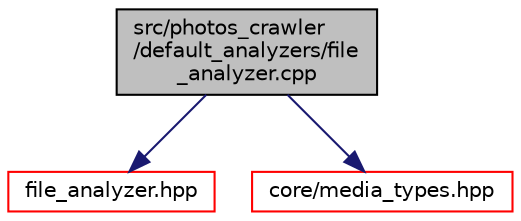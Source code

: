digraph "src/photos_crawler/default_analyzers/file_analyzer.cpp"
{
 // LATEX_PDF_SIZE
  edge [fontname="Helvetica",fontsize="10",labelfontname="Helvetica",labelfontsize="10"];
  node [fontname="Helvetica",fontsize="10",shape=record];
  Node1 [label="src/photos_crawler\l/default_analyzers/file\l_analyzer.cpp",height=0.2,width=0.4,color="black", fillcolor="grey75", style="filled", fontcolor="black",tooltip=" "];
  Node1 -> Node2 [color="midnightblue",fontsize="10",style="solid",fontname="Helvetica"];
  Node2 [label="file_analyzer.hpp",height=0.2,width=0.4,color="red", fillcolor="white", style="filled",URL="$file__analyzer_8hpp.html",tooltip=" "];
  Node1 -> Node5 [color="midnightblue",fontsize="10",style="solid",fontname="Helvetica"];
  Node5 [label="core/media_types.hpp",height=0.2,width=0.4,color="red", fillcolor="white", style="filled",URL="$media__types_8hpp.html",tooltip=" "];
}
